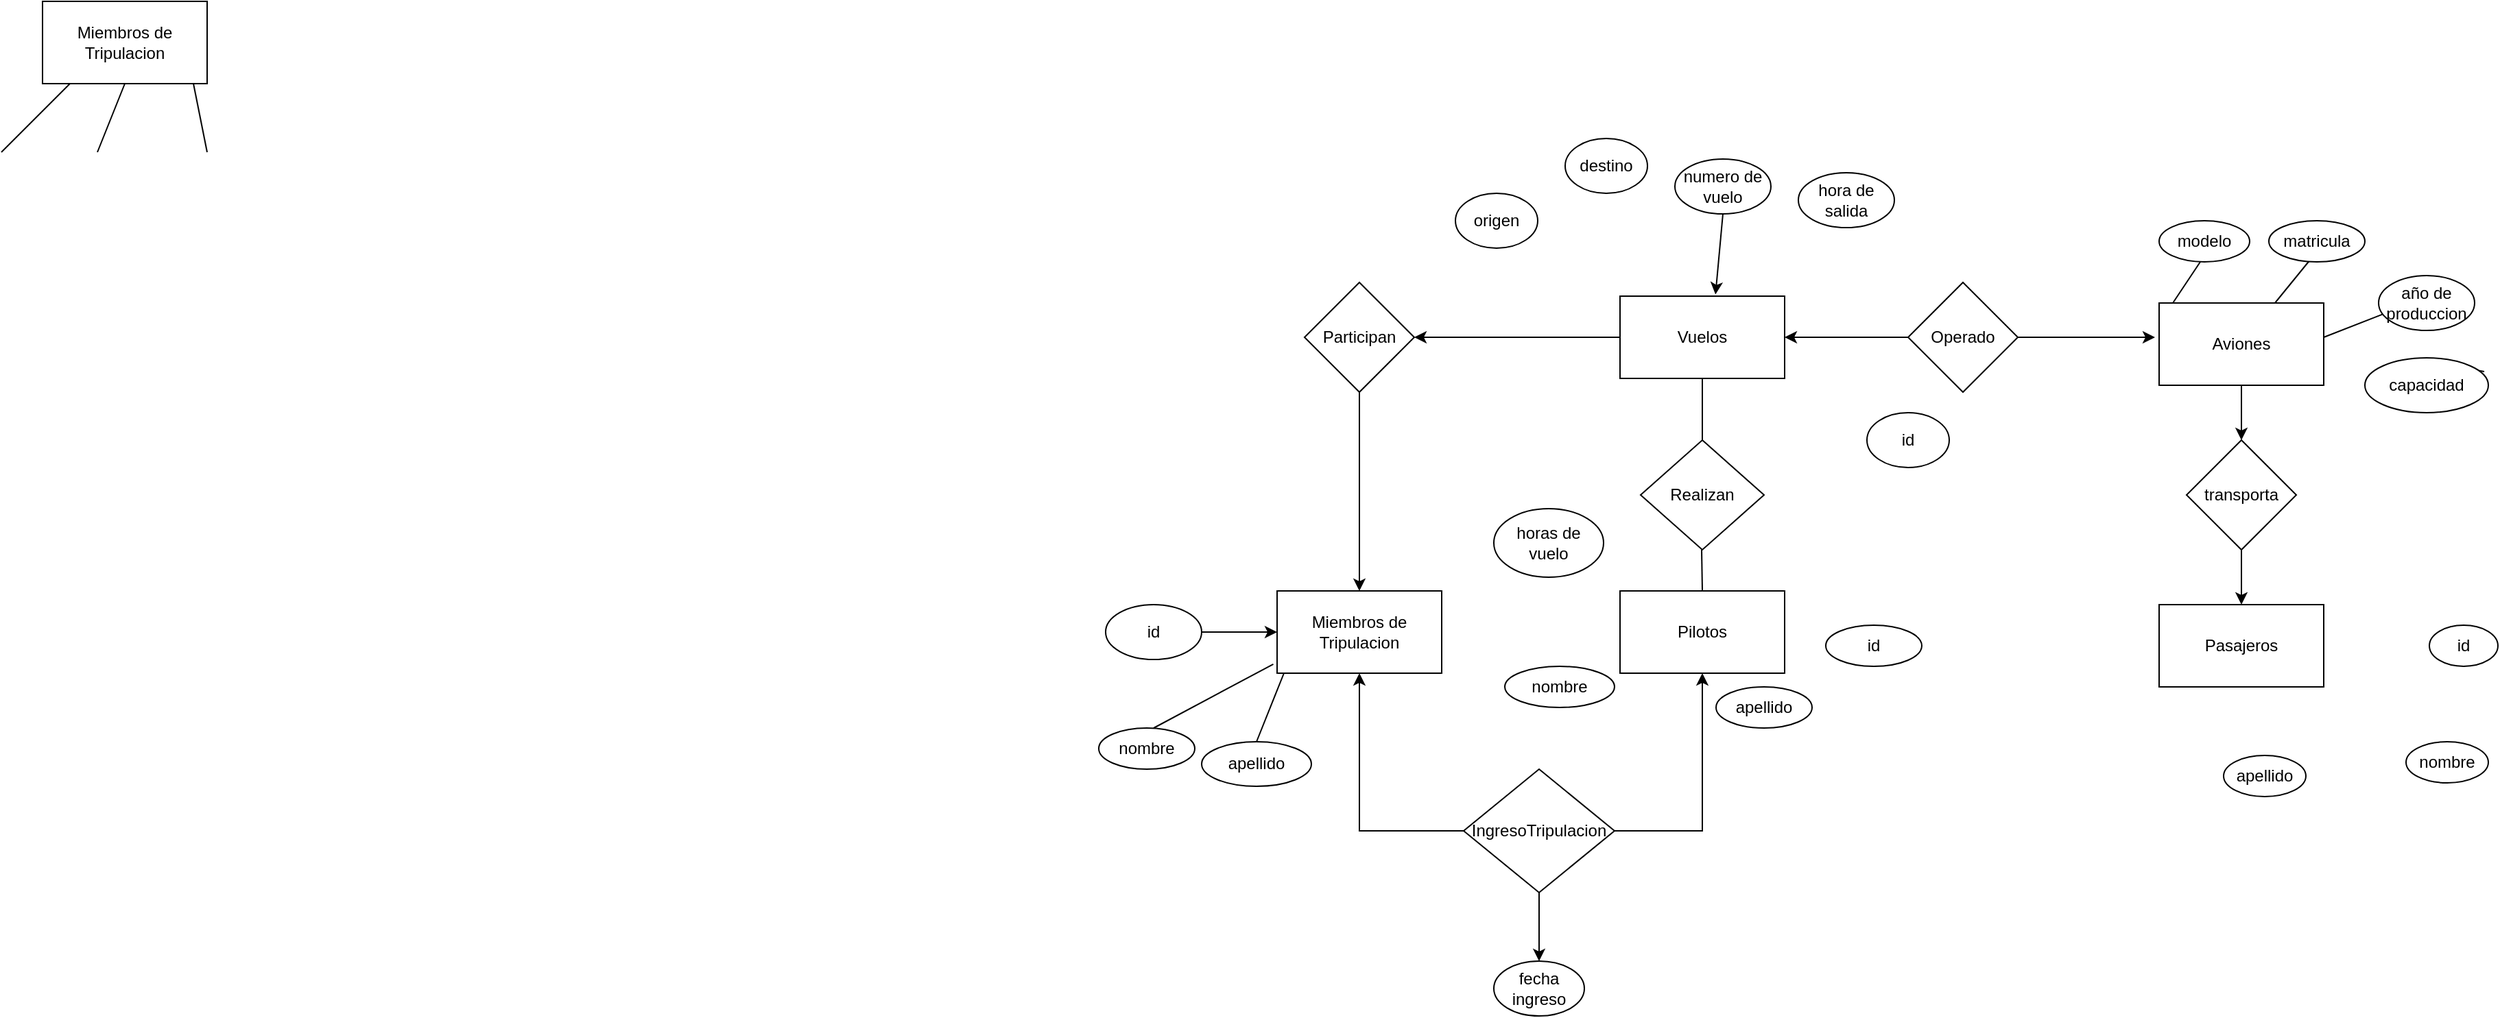 <mxfile version="21.7.4" type="github">
  <diagram name="Página-1" id="zTiUNs7HW2to1RwpKjLC">
    <mxGraphModel dx="2704" dy="1711" grid="1" gridSize="10" guides="1" tooltips="1" connect="1" arrows="1" fold="1" page="1" pageScale="1" pageWidth="827" pageHeight="1169" math="0" shadow="0">
      <root>
        <mxCell id="0" />
        <mxCell id="1" parent="0" />
        <mxCell id="X360KhQkKg_-IiAe_54f-1" value="Miembros de Tripulacion" style="rounded=0;whiteSpace=wrap;html=1;" vertex="1" parent="1">
          <mxGeometry x="-190" y="50" width="120" height="60" as="geometry" />
        </mxCell>
        <mxCell id="X360KhQkKg_-IiAe_54f-3" value="Pilotos" style="rounded=0;whiteSpace=wrap;html=1;" vertex="1" parent="1">
          <mxGeometry x="60" y="50" width="120" height="60" as="geometry" />
        </mxCell>
        <mxCell id="X360KhQkKg_-IiAe_54f-4" value="id" style="ellipse;whiteSpace=wrap;html=1;" vertex="1" parent="1">
          <mxGeometry x="210" y="75" width="70" height="30" as="geometry" />
        </mxCell>
        <mxCell id="X360KhQkKg_-IiAe_54f-5" value="nombre" style="ellipse;whiteSpace=wrap;html=1;" vertex="1" parent="1">
          <mxGeometry x="-24" y="105" width="80" height="30" as="geometry" />
        </mxCell>
        <mxCell id="X360KhQkKg_-IiAe_54f-6" value="apellido" style="ellipse;whiteSpace=wrap;html=1;" vertex="1" parent="1">
          <mxGeometry x="130" y="120" width="70" height="30" as="geometry" />
        </mxCell>
        <mxCell id="X360KhQkKg_-IiAe_54f-7" value="horas de vuelo" style="ellipse;whiteSpace=wrap;html=1;" vertex="1" parent="1">
          <mxGeometry x="-32" y="-10" width="80" height="50" as="geometry" />
        </mxCell>
        <mxCell id="X360KhQkKg_-IiAe_54f-9" value="fecha ingreso" style="ellipse;whiteSpace=wrap;html=1;" vertex="1" parent="1">
          <mxGeometry x="-32" y="320" width="66" height="40" as="geometry" />
        </mxCell>
        <mxCell id="X360KhQkKg_-IiAe_54f-10" value="nombre" style="ellipse;whiteSpace=wrap;html=1;" vertex="1" parent="1">
          <mxGeometry x="633" y="160" width="60" height="30" as="geometry" />
        </mxCell>
        <mxCell id="X360KhQkKg_-IiAe_54f-11" value="apellido" style="ellipse;whiteSpace=wrap;html=1;" vertex="1" parent="1">
          <mxGeometry x="500" y="170" width="60" height="30" as="geometry" />
        </mxCell>
        <mxCell id="X360KhQkKg_-IiAe_54f-91" style="edgeStyle=none;rounded=0;orthogonalLoop=1;jettySize=auto;html=1;exitX=0.5;exitY=1;exitDx=0;exitDy=0;entryX=0.58;entryY=-0.02;entryDx=0;entryDy=0;entryPerimeter=0;" edge="1" parent="1" source="X360KhQkKg_-IiAe_54f-15" target="X360KhQkKg_-IiAe_54f-21">
          <mxGeometry relative="1" as="geometry" />
        </mxCell>
        <mxCell id="X360KhQkKg_-IiAe_54f-15" value="numero de vuelo" style="ellipse;whiteSpace=wrap;html=1;" vertex="1" parent="1">
          <mxGeometry x="100" y="-265" width="70" height="40" as="geometry" />
        </mxCell>
        <mxCell id="X360KhQkKg_-IiAe_54f-87" style="edgeStyle=orthogonalEdgeStyle;rounded=0;orthogonalLoop=1;jettySize=auto;html=1;exitX=0;exitY=0.5;exitDx=0;exitDy=0;entryX=1;entryY=0.5;entryDx=0;entryDy=0;" edge="1" parent="1" source="X360KhQkKg_-IiAe_54f-21" target="X360KhQkKg_-IiAe_54f-63">
          <mxGeometry relative="1" as="geometry" />
        </mxCell>
        <mxCell id="X360KhQkKg_-IiAe_54f-21" value="Vuelos" style="rounded=0;whiteSpace=wrap;html=1;" vertex="1" parent="1">
          <mxGeometry x="60" y="-165" width="120" height="60" as="geometry" />
        </mxCell>
        <mxCell id="X360KhQkKg_-IiAe_54f-24" value="" style="endArrow=none;html=1;rounded=0;entryX=0;entryY=0.5;entryDx=0;entryDy=0;" edge="1" parent="1">
          <mxGeometry width="50" height="50" relative="1" as="geometry">
            <mxPoint x="660" y="-115" as="sourcePoint" />
            <mxPoint x="690" y="-110" as="targetPoint" />
          </mxGeometry>
        </mxCell>
        <mxCell id="X360KhQkKg_-IiAe_54f-27" value="" style="endArrow=none;html=1;rounded=0;" edge="1" parent="1" source="X360KhQkKg_-IiAe_54f-100">
          <mxGeometry width="50" height="50" relative="1" as="geometry">
            <mxPoint x="550" y="-170" as="sourcePoint" />
            <mxPoint x="570" y="-200" as="targetPoint" />
          </mxGeometry>
        </mxCell>
        <mxCell id="X360KhQkKg_-IiAe_54f-29" value="Pasajeros" style="rounded=0;whiteSpace=wrap;html=1;" vertex="1" parent="1">
          <mxGeometry x="453" y="60" width="120" height="60" as="geometry" />
        </mxCell>
        <mxCell id="X360KhQkKg_-IiAe_54f-30" value="id" style="ellipse;whiteSpace=wrap;html=1;" vertex="1" parent="1">
          <mxGeometry x="650" y="75" width="50" height="30" as="geometry" />
        </mxCell>
        <mxCell id="X360KhQkKg_-IiAe_54f-38" value="origen" style="ellipse;whiteSpace=wrap;html=1;" vertex="1" parent="1">
          <mxGeometry x="-60" y="-240" width="60" height="40" as="geometry" />
        </mxCell>
        <mxCell id="X360KhQkKg_-IiAe_54f-39" value="destino" style="ellipse;whiteSpace=wrap;html=1;" vertex="1" parent="1">
          <mxGeometry x="20" y="-280" width="60" height="40" as="geometry" />
        </mxCell>
        <mxCell id="X360KhQkKg_-IiAe_54f-40" value="hora de salida" style="ellipse;whiteSpace=wrap;html=1;" vertex="1" parent="1">
          <mxGeometry x="190" y="-255" width="70" height="40" as="geometry" />
        </mxCell>
        <mxCell id="X360KhQkKg_-IiAe_54f-41" value="id" style="ellipse;whiteSpace=wrap;html=1;" vertex="1" parent="1">
          <mxGeometry x="240" y="-80" width="60" height="40" as="geometry" />
        </mxCell>
        <mxCell id="X360KhQkKg_-IiAe_54f-44" value="Realizan" style="rhombus;whiteSpace=wrap;html=1;" vertex="1" parent="1">
          <mxGeometry x="75" y="-60" width="90" height="80" as="geometry" />
        </mxCell>
        <mxCell id="X360KhQkKg_-IiAe_54f-45" value="" style="endArrow=none;html=1;rounded=0;entryX=0.5;entryY=1;entryDx=0;entryDy=0;" edge="1" parent="1" target="X360KhQkKg_-IiAe_54f-21">
          <mxGeometry width="50" height="50" relative="1" as="geometry">
            <mxPoint x="120" y="-60" as="sourcePoint" />
            <mxPoint x="170" y="-110" as="targetPoint" />
          </mxGeometry>
        </mxCell>
        <mxCell id="X360KhQkKg_-IiAe_54f-46" value="" style="endArrow=none;html=1;rounded=0;entryX=0.5;entryY=1;entryDx=0;entryDy=0;" edge="1" parent="1">
          <mxGeometry width="50" height="50" relative="1" as="geometry">
            <mxPoint x="120" y="50" as="sourcePoint" />
            <mxPoint x="119.5" y="20" as="targetPoint" />
          </mxGeometry>
        </mxCell>
        <mxCell id="X360KhQkKg_-IiAe_54f-56" value="" style="endArrow=none;html=1;rounded=0;" edge="1" parent="1">
          <mxGeometry width="50" height="50" relative="1" as="geometry">
            <mxPoint x="-1120" y="-270" as="sourcePoint" />
            <mxPoint x="-1070" y="-320" as="targetPoint" />
          </mxGeometry>
        </mxCell>
        <mxCell id="X360KhQkKg_-IiAe_54f-57" value="" style="endArrow=none;html=1;rounded=0;" edge="1" parent="1">
          <mxGeometry width="50" height="50" relative="1" as="geometry">
            <mxPoint x="-1050" y="-270" as="sourcePoint" />
            <mxPoint x="-1030" y="-320" as="targetPoint" />
          </mxGeometry>
        </mxCell>
        <mxCell id="X360KhQkKg_-IiAe_54f-58" value="" style="endArrow=none;html=1;rounded=0;" edge="1" parent="1">
          <mxGeometry width="50" height="50" relative="1" as="geometry">
            <mxPoint x="-970" y="-270" as="sourcePoint" />
            <mxPoint x="-980" y="-320" as="targetPoint" />
          </mxGeometry>
        </mxCell>
        <mxCell id="X360KhQkKg_-IiAe_54f-59" value="Miembros de Tripulacion" style="rounded=0;whiteSpace=wrap;html=1;" vertex="1" parent="1">
          <mxGeometry x="-1090" y="-380" width="120" height="60" as="geometry" />
        </mxCell>
        <mxCell id="X360KhQkKg_-IiAe_54f-88" style="edgeStyle=orthogonalEdgeStyle;rounded=0;orthogonalLoop=1;jettySize=auto;html=1;exitX=0.5;exitY=1;exitDx=0;exitDy=0;entryX=0.5;entryY=0;entryDx=0;entryDy=0;" edge="1" parent="1" source="X360KhQkKg_-IiAe_54f-63" target="X360KhQkKg_-IiAe_54f-1">
          <mxGeometry relative="1" as="geometry" />
        </mxCell>
        <mxCell id="X360KhQkKg_-IiAe_54f-63" value="Participan" style="rhombus;whiteSpace=wrap;html=1;" vertex="1" parent="1">
          <mxGeometry x="-170" y="-175" width="80" height="80" as="geometry" />
        </mxCell>
        <mxCell id="X360KhQkKg_-IiAe_54f-82" style="edgeStyle=orthogonalEdgeStyle;rounded=0;orthogonalLoop=1;jettySize=auto;html=1;exitX=1;exitY=0.5;exitDx=0;exitDy=0;entryX=0.5;entryY=1;entryDx=0;entryDy=0;" edge="1" parent="1" source="X360KhQkKg_-IiAe_54f-66" target="X360KhQkKg_-IiAe_54f-3">
          <mxGeometry relative="1" as="geometry" />
        </mxCell>
        <mxCell id="X360KhQkKg_-IiAe_54f-83" style="edgeStyle=orthogonalEdgeStyle;rounded=0;orthogonalLoop=1;jettySize=auto;html=1;exitX=0;exitY=0.5;exitDx=0;exitDy=0;entryX=0.5;entryY=1;entryDx=0;entryDy=0;" edge="1" parent="1" source="X360KhQkKg_-IiAe_54f-66" target="X360KhQkKg_-IiAe_54f-1">
          <mxGeometry relative="1" as="geometry">
            <mxPoint x="-90" y="120" as="targetPoint" />
          </mxGeometry>
        </mxCell>
        <mxCell id="X360KhQkKg_-IiAe_54f-89" style="edgeStyle=orthogonalEdgeStyle;rounded=0;orthogonalLoop=1;jettySize=auto;html=1;exitX=0.5;exitY=1;exitDx=0;exitDy=0;entryX=0.5;entryY=0;entryDx=0;entryDy=0;" edge="1" parent="1" source="X360KhQkKg_-IiAe_54f-66" target="X360KhQkKg_-IiAe_54f-9">
          <mxGeometry relative="1" as="geometry" />
        </mxCell>
        <mxCell id="X360KhQkKg_-IiAe_54f-66" value="IngresoTripulacion" style="rhombus;whiteSpace=wrap;html=1;" vertex="1" parent="1">
          <mxGeometry x="-54" y="180" width="110" height="90" as="geometry" />
        </mxCell>
        <mxCell id="X360KhQkKg_-IiAe_54f-68" value="" style="endArrow=none;html=1;rounded=0;" edge="1" parent="1">
          <mxGeometry width="50" height="50" relative="1" as="geometry">
            <mxPoint x="-240" y="80" as="sourcePoint" />
            <mxPoint x="-195" y="80" as="targetPoint" />
          </mxGeometry>
        </mxCell>
        <mxCell id="X360KhQkKg_-IiAe_54f-69" value="" style="endArrow=none;html=1;rounded=0;" edge="1" parent="1">
          <mxGeometry width="50" height="50" relative="1" as="geometry">
            <mxPoint x="-205" y="160" as="sourcePoint" />
            <mxPoint x="-185" y="110" as="targetPoint" />
          </mxGeometry>
        </mxCell>
        <mxCell id="X360KhQkKg_-IiAe_54f-85" value="" style="edgeStyle=orthogonalEdgeStyle;rounded=0;orthogonalLoop=1;jettySize=auto;html=1;" edge="1" parent="1" source="X360KhQkKg_-IiAe_54f-72" target="X360KhQkKg_-IiAe_54f-1">
          <mxGeometry relative="1" as="geometry" />
        </mxCell>
        <mxCell id="X360KhQkKg_-IiAe_54f-72" value="id" style="ellipse;whiteSpace=wrap;html=1;" vertex="1" parent="1">
          <mxGeometry x="-315" y="60" width="70" height="40" as="geometry" />
        </mxCell>
        <mxCell id="X360KhQkKg_-IiAe_54f-73" value="apellido" style="ellipse;whiteSpace=wrap;html=1;" vertex="1" parent="1">
          <mxGeometry x="-245" y="160" width="80" height="32.5" as="geometry" />
        </mxCell>
        <mxCell id="X360KhQkKg_-IiAe_54f-117" style="edgeStyle=none;rounded=0;orthogonalLoop=1;jettySize=auto;html=1;exitX=0.5;exitY=1;exitDx=0;exitDy=0;entryX=0.5;entryY=0;entryDx=0;entryDy=0;" edge="1" parent="1" source="X360KhQkKg_-IiAe_54f-100" target="X360KhQkKg_-IiAe_54f-116">
          <mxGeometry relative="1" as="geometry" />
        </mxCell>
        <mxCell id="X360KhQkKg_-IiAe_54f-100" value="Aviones" style="rounded=0;whiteSpace=wrap;html=1;" vertex="1" parent="1">
          <mxGeometry x="453" y="-160" width="120" height="60" as="geometry" />
        </mxCell>
        <mxCell id="X360KhQkKg_-IiAe_54f-101" value="capacidad" style="ellipse;whiteSpace=wrap;html=1;" vertex="1" parent="1">
          <mxGeometry x="603" y="-120" width="90" height="40" as="geometry" />
        </mxCell>
        <mxCell id="X360KhQkKg_-IiAe_54f-103" value="matricula" style="ellipse;whiteSpace=wrap;html=1;" vertex="1" parent="1">
          <mxGeometry x="533" y="-220" width="70" height="30" as="geometry" />
        </mxCell>
        <mxCell id="X360KhQkKg_-IiAe_54f-105" value="modelo" style="ellipse;whiteSpace=wrap;html=1;" vertex="1" parent="1">
          <mxGeometry x="453" y="-220" width="66" height="30" as="geometry" />
        </mxCell>
        <mxCell id="X360KhQkKg_-IiAe_54f-106" value="" style="endArrow=none;html=1;rounded=0;" edge="1" parent="1">
          <mxGeometry width="50" height="50" relative="1" as="geometry">
            <mxPoint x="463" y="-160" as="sourcePoint" />
            <mxPoint x="483" y="-190" as="targetPoint" />
          </mxGeometry>
        </mxCell>
        <mxCell id="X360KhQkKg_-IiAe_54f-107" value="" style="endArrow=none;html=1;rounded=0;entryX=0.057;entryY=0.695;entryDx=0;entryDy=0;entryPerimeter=0;" edge="1" target="X360KhQkKg_-IiAe_54f-108" parent="1">
          <mxGeometry width="50" height="50" relative="1" as="geometry">
            <mxPoint x="573" y="-135" as="sourcePoint" />
            <mxPoint x="643" y="-185" as="targetPoint" />
          </mxGeometry>
        </mxCell>
        <mxCell id="X360KhQkKg_-IiAe_54f-108" value="año de produccion" style="ellipse;whiteSpace=wrap;html=1;" vertex="1" parent="1">
          <mxGeometry x="613" y="-180" width="70" height="40" as="geometry" />
        </mxCell>
        <mxCell id="X360KhQkKg_-IiAe_54f-111" value="nombre" style="ellipse;whiteSpace=wrap;html=1;" vertex="1" parent="1">
          <mxGeometry x="-320" y="150" width="70" height="30" as="geometry" />
        </mxCell>
        <mxCell id="X360KhQkKg_-IiAe_54f-112" value="" style="endArrow=none;html=1;rounded=0;entryX=-0.023;entryY=0.89;entryDx=0;entryDy=0;entryPerimeter=0;" edge="1" parent="1" target="X360KhQkKg_-IiAe_54f-1">
          <mxGeometry width="50" height="50" relative="1" as="geometry">
            <mxPoint x="-280" y="150" as="sourcePoint" />
            <mxPoint x="-290" y="100" as="targetPoint" />
          </mxGeometry>
        </mxCell>
        <mxCell id="X360KhQkKg_-IiAe_54f-114" style="edgeStyle=none;rounded=0;orthogonalLoop=1;jettySize=auto;html=1;exitX=0;exitY=0.5;exitDx=0;exitDy=0;entryX=1;entryY=0.5;entryDx=0;entryDy=0;" edge="1" parent="1" source="X360KhQkKg_-IiAe_54f-113" target="X360KhQkKg_-IiAe_54f-21">
          <mxGeometry relative="1" as="geometry" />
        </mxCell>
        <mxCell id="X360KhQkKg_-IiAe_54f-115" style="edgeStyle=none;rounded=0;orthogonalLoop=1;jettySize=auto;html=1;exitX=1;exitY=0.5;exitDx=0;exitDy=0;" edge="1" parent="1" source="X360KhQkKg_-IiAe_54f-113">
          <mxGeometry relative="1" as="geometry">
            <mxPoint x="450" y="-135" as="targetPoint" />
          </mxGeometry>
        </mxCell>
        <mxCell id="X360KhQkKg_-IiAe_54f-113" value="Operado" style="rhombus;whiteSpace=wrap;html=1;" vertex="1" parent="1">
          <mxGeometry x="270" y="-175" width="80" height="80" as="geometry" />
        </mxCell>
        <mxCell id="X360KhQkKg_-IiAe_54f-118" style="edgeStyle=none;rounded=0;orthogonalLoop=1;jettySize=auto;html=1;exitX=0.5;exitY=1;exitDx=0;exitDy=0;entryX=0.5;entryY=0;entryDx=0;entryDy=0;" edge="1" parent="1" source="X360KhQkKg_-IiAe_54f-116" target="X360KhQkKg_-IiAe_54f-29">
          <mxGeometry relative="1" as="geometry" />
        </mxCell>
        <mxCell id="X360KhQkKg_-IiAe_54f-116" value="transporta" style="rhombus;whiteSpace=wrap;html=1;" vertex="1" parent="1">
          <mxGeometry x="473" y="-60" width="80" height="80" as="geometry" />
        </mxCell>
      </root>
    </mxGraphModel>
  </diagram>
</mxfile>
